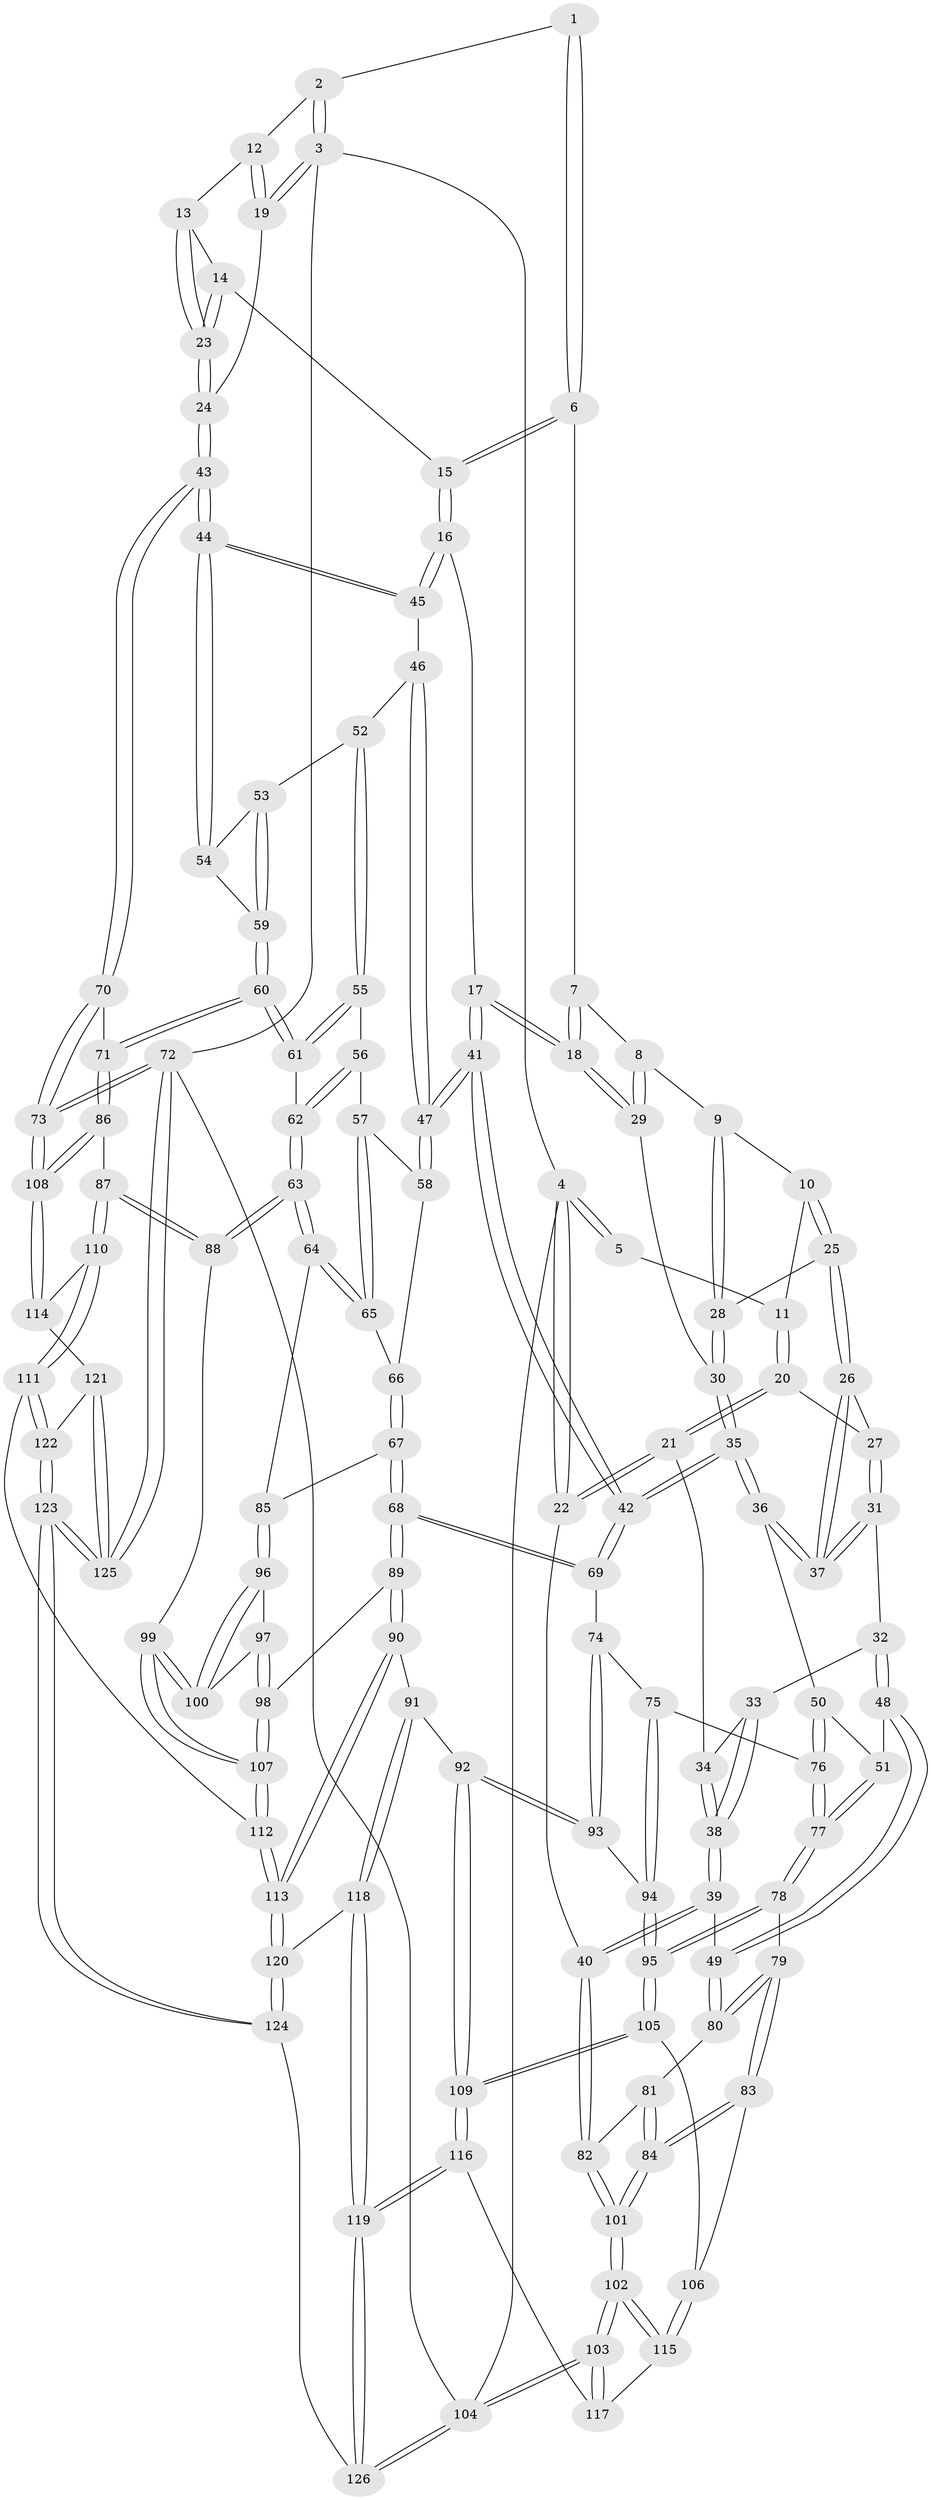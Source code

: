// coarse degree distribution, {3: 0.40540540540540543, 5: 0.1891891891891892, 2: 0.05405405405405406, 4: 0.24324324324324326, 7: 0.05405405405405406, 6: 0.02702702702702703, 8: 0.02702702702702703}
// Generated by graph-tools (version 1.1) at 2025/05/03/04/25 22:05:49]
// undirected, 126 vertices, 312 edges
graph export_dot {
graph [start="1"]
  node [color=gray90,style=filled];
  1 [pos="+0.6846046476957522+0"];
  2 [pos="+0.6889342856328092+0"];
  3 [pos="+1+0"];
  4 [pos="+0+0"];
  5 [pos="+0.28305246478756657+0"];
  6 [pos="+0.6538225640595233+0"];
  7 [pos="+0.5868239917250964+0"];
  8 [pos="+0.472050851779103+0.11117261272545031"];
  9 [pos="+0.4603426716106933+0.11064154776320799"];
  10 [pos="+0.3364495703081293+0.03942197157350669"];
  11 [pos="+0.28496978878648765+0"];
  12 [pos="+0.7958911732375672+0.028727808481434056"];
  13 [pos="+0.8083966028384567+0.08514766893464319"];
  14 [pos="+0.7605355792247007+0.2105798252998659"];
  15 [pos="+0.6901542981998525+0.25454097202027176"];
  16 [pos="+0.6807740821404973+0.26855529154795915"];
  17 [pos="+0.6089100018185697+0.253226901234136"];
  18 [pos="+0.5833068777947278+0.23403749267887353"];
  19 [pos="+1+0.17034242367750174"];
  20 [pos="+0.1530345067058225+0.1164590491700476"];
  21 [pos="+0.010085712180447402+0.14350227569962068"];
  22 [pos="+0+0"];
  23 [pos="+1+0.2024847641411176"];
  24 [pos="+1+0.21580858395498584"];
  25 [pos="+0.31398478253834533+0.19283759235302778"];
  26 [pos="+0.30318743733556164+0.20654608473466646"];
  27 [pos="+0.1566512294717699+0.12177435916446262"];
  28 [pos="+0.41116474660401353+0.20467080789739528"];
  29 [pos="+0.5718856196522598+0.2285977354520436"];
  30 [pos="+0.43508637370877845+0.25130882462850707"];
  31 [pos="+0.22120138653586072+0.3478801673910621"];
  32 [pos="+0.16476653776025818+0.34859280661724745"];
  33 [pos="+0.13548331558833013+0.3426361098657652"];
  34 [pos="+0.029846017448855736+0.17987976198427214"];
  35 [pos="+0.3461316186742274+0.41844574109047344"];
  36 [pos="+0.31186031410654796+0.4106161303779579"];
  37 [pos="+0.2583985978630037+0.3580594289849646"];
  38 [pos="+0+0.4052398840100161"];
  39 [pos="+0+0.41089173940636453"];
  40 [pos="+0+0.41054143819114436"];
  41 [pos="+0.40238426841185737+0.43448659281094903"];
  42 [pos="+0.3786315665462216+0.4376890323310133"];
  43 [pos="+1+0.32076057712694234"];
  44 [pos="+1+0.3494626338926184"];
  45 [pos="+0.6817116416842728+0.2712252691289662"];
  46 [pos="+0.6973115392453728+0.36365142770214437"];
  47 [pos="+0.43833852904594395+0.44332416875930253"];
  48 [pos="+0.09043396846749627+0.537605091453084"];
  49 [pos="+0.08215590302575228+0.5404539201114512"];
  50 [pos="+0.26691552381508127+0.47247192695614826"];
  51 [pos="+0.14039245347114784+0.5394236906393849"];
  52 [pos="+0.6979032287599777+0.3652730957841798"];
  53 [pos="+0.706741794659413+0.369423498677881"];
  54 [pos="+1+0.37582646381656537"];
  55 [pos="+0.6757726995473323+0.4321623855881167"];
  56 [pos="+0.6708076838258004+0.43922575925706686"];
  57 [pos="+0.6311326319040786+0.4731289257276787"];
  58 [pos="+0.4924999014255989+0.46920479528266934"];
  59 [pos="+0.8479588784094272+0.4968721973785827"];
  60 [pos="+0.8307045065207226+0.5748734607160213"];
  61 [pos="+0.7748510063550709+0.5629961375998439"];
  62 [pos="+0.6961349230473719+0.584152496772247"];
  63 [pos="+0.6581350076658581+0.6201955517229422"];
  64 [pos="+0.6062389361439082+0.5948958560919972"];
  65 [pos="+0.6019998847217347+0.5657639905489815"];
  66 [pos="+0.5333802381152329+0.5252847051839917"];
  67 [pos="+0.507858692855511+0.6061334710544279"];
  68 [pos="+0.45029368022142785+0.6273366343357776"];
  69 [pos="+0.3943512071615626+0.5203965059632997"];
  70 [pos="+1+0.5161485371869278"];
  71 [pos="+0.8534251301127629+0.6236708660453059"];
  72 [pos="+1+1"];
  73 [pos="+1+0.8950443702589037"];
  74 [pos="+0.33152001104609546+0.6055267370516888"];
  75 [pos="+0.26139693959443056+0.6172091312645077"];
  76 [pos="+0.24037851246396824+0.602228563689816"];
  77 [pos="+0.19202645056762507+0.6337979722849004"];
  78 [pos="+0.1791289055301303+0.657219749304152"];
  79 [pos="+0.10151635791016307+0.6376727014019883"];
  80 [pos="+0.0817398375937045+0.5412702080566619"];
  81 [pos="+0.07835442932122216+0.5432086447374449"];
  82 [pos="+0+0.5728988904372749"];
  83 [pos="+0.014666684373552978+0.7148017883961961"];
  84 [pos="+0+0.7149642434624679"];
  85 [pos="+0.6017644932838453+0.597395935337031"];
  86 [pos="+0.848898966892424+0.6537029028624192"];
  87 [pos="+0.8113839226758883+0.7034890678716806"];
  88 [pos="+0.6726380074713789+0.6581880945766375"];
  89 [pos="+0.4455490984300095+0.7017347861876688"];
  90 [pos="+0.44130015700381947+0.7074120982414343"];
  91 [pos="+0.3995476250977034+0.7379808548681166"];
  92 [pos="+0.3514187174754949+0.7303057392201462"];
  93 [pos="+0.3221256129544562+0.7056827170441851"];
  94 [pos="+0.30888647719272+0.7004707362775993"];
  95 [pos="+0.19071456472938678+0.7095659894684403"];
  96 [pos="+0.5804093762943162+0.641767565960938"];
  97 [pos="+0.5381715156455418+0.6902271486370524"];
  98 [pos="+0.4578146202269782+0.7025476813659833"];
  99 [pos="+0.6299136515937034+0.7375920860095716"];
  100 [pos="+0.6036184170351612+0.7189744419337565"];
  101 [pos="+0+0.7497931916787292"];
  102 [pos="+0+0.834152703021284"];
  103 [pos="+0+1"];
  104 [pos="+0+1"];
  105 [pos="+0.18854362867002408+0.714641703537976"];
  106 [pos="+0.1168260402028129+0.7680679209892396"];
  107 [pos="+0.6313844275222344+0.7954358349537458"];
  108 [pos="+1+0.8946684537766374"];
  109 [pos="+0.2551636194761689+0.8184082967559319"];
  110 [pos="+0.8007923958545425+0.7913056923973654"];
  111 [pos="+0.6655918615827331+0.8487315736722036"];
  112 [pos="+0.6449742525515226+0.847086983108614"];
  113 [pos="+0.5895289302319856+0.8864273028679"];
  114 [pos="+0.8686300324574658+0.8501121557106207"];
  115 [pos="+0.13158783909672644+0.8641523506503207"];
  116 [pos="+0.22416479394390856+0.9465640292369596"];
  117 [pos="+0.16554032268065108+0.9078293445742014"];
  118 [pos="+0.40106851947173844+0.7621210293856935"];
  119 [pos="+0.32338465867068256+1"];
  120 [pos="+0.5548747048557464+0.9284852100746082"];
  121 [pos="+0.8270966877820166+0.9491107825483193"];
  122 [pos="+0.737878110473604+0.9525089793815477"];
  123 [pos="+0.6744498144213112+1"];
  124 [pos="+0.427513615665625+1"];
  125 [pos="+1+1"];
  126 [pos="+0.3447083110874185+1"];
  1 -- 2;
  1 -- 6;
  1 -- 6;
  2 -- 3;
  2 -- 3;
  2 -- 12;
  3 -- 4;
  3 -- 19;
  3 -- 19;
  3 -- 72;
  4 -- 5;
  4 -- 5;
  4 -- 22;
  4 -- 22;
  4 -- 104;
  5 -- 11;
  6 -- 7;
  6 -- 15;
  6 -- 15;
  7 -- 8;
  7 -- 18;
  7 -- 18;
  8 -- 9;
  8 -- 29;
  8 -- 29;
  9 -- 10;
  9 -- 28;
  9 -- 28;
  10 -- 11;
  10 -- 25;
  10 -- 25;
  11 -- 20;
  11 -- 20;
  12 -- 13;
  12 -- 19;
  12 -- 19;
  13 -- 14;
  13 -- 23;
  13 -- 23;
  14 -- 15;
  14 -- 23;
  14 -- 23;
  15 -- 16;
  15 -- 16;
  16 -- 17;
  16 -- 45;
  16 -- 45;
  17 -- 18;
  17 -- 18;
  17 -- 41;
  17 -- 41;
  18 -- 29;
  18 -- 29;
  19 -- 24;
  20 -- 21;
  20 -- 21;
  20 -- 27;
  21 -- 22;
  21 -- 22;
  21 -- 34;
  22 -- 40;
  23 -- 24;
  23 -- 24;
  24 -- 43;
  24 -- 43;
  25 -- 26;
  25 -- 26;
  25 -- 28;
  26 -- 27;
  26 -- 37;
  26 -- 37;
  27 -- 31;
  27 -- 31;
  28 -- 30;
  28 -- 30;
  29 -- 30;
  30 -- 35;
  30 -- 35;
  31 -- 32;
  31 -- 37;
  31 -- 37;
  32 -- 33;
  32 -- 48;
  32 -- 48;
  33 -- 34;
  33 -- 38;
  33 -- 38;
  34 -- 38;
  34 -- 38;
  35 -- 36;
  35 -- 36;
  35 -- 42;
  35 -- 42;
  36 -- 37;
  36 -- 37;
  36 -- 50;
  38 -- 39;
  38 -- 39;
  39 -- 40;
  39 -- 40;
  39 -- 49;
  40 -- 82;
  40 -- 82;
  41 -- 42;
  41 -- 42;
  41 -- 47;
  41 -- 47;
  42 -- 69;
  42 -- 69;
  43 -- 44;
  43 -- 44;
  43 -- 70;
  43 -- 70;
  44 -- 45;
  44 -- 45;
  44 -- 54;
  44 -- 54;
  45 -- 46;
  46 -- 47;
  46 -- 47;
  46 -- 52;
  47 -- 58;
  47 -- 58;
  48 -- 49;
  48 -- 49;
  48 -- 51;
  49 -- 80;
  49 -- 80;
  50 -- 51;
  50 -- 76;
  50 -- 76;
  51 -- 77;
  51 -- 77;
  52 -- 53;
  52 -- 55;
  52 -- 55;
  53 -- 54;
  53 -- 59;
  53 -- 59;
  54 -- 59;
  55 -- 56;
  55 -- 61;
  55 -- 61;
  56 -- 57;
  56 -- 62;
  56 -- 62;
  57 -- 58;
  57 -- 65;
  57 -- 65;
  58 -- 66;
  59 -- 60;
  59 -- 60;
  60 -- 61;
  60 -- 61;
  60 -- 71;
  60 -- 71;
  61 -- 62;
  62 -- 63;
  62 -- 63;
  63 -- 64;
  63 -- 64;
  63 -- 88;
  63 -- 88;
  64 -- 65;
  64 -- 65;
  64 -- 85;
  65 -- 66;
  66 -- 67;
  66 -- 67;
  67 -- 68;
  67 -- 68;
  67 -- 85;
  68 -- 69;
  68 -- 69;
  68 -- 89;
  68 -- 89;
  69 -- 74;
  70 -- 71;
  70 -- 73;
  70 -- 73;
  71 -- 86;
  71 -- 86;
  72 -- 73;
  72 -- 73;
  72 -- 125;
  72 -- 125;
  72 -- 104;
  73 -- 108;
  73 -- 108;
  74 -- 75;
  74 -- 93;
  74 -- 93;
  75 -- 76;
  75 -- 94;
  75 -- 94;
  76 -- 77;
  76 -- 77;
  77 -- 78;
  77 -- 78;
  78 -- 79;
  78 -- 95;
  78 -- 95;
  79 -- 80;
  79 -- 80;
  79 -- 83;
  79 -- 83;
  80 -- 81;
  81 -- 82;
  81 -- 84;
  81 -- 84;
  82 -- 101;
  82 -- 101;
  83 -- 84;
  83 -- 84;
  83 -- 106;
  84 -- 101;
  84 -- 101;
  85 -- 96;
  85 -- 96;
  86 -- 87;
  86 -- 108;
  86 -- 108;
  87 -- 88;
  87 -- 88;
  87 -- 110;
  87 -- 110;
  88 -- 99;
  89 -- 90;
  89 -- 90;
  89 -- 98;
  90 -- 91;
  90 -- 113;
  90 -- 113;
  91 -- 92;
  91 -- 118;
  91 -- 118;
  92 -- 93;
  92 -- 93;
  92 -- 109;
  92 -- 109;
  93 -- 94;
  94 -- 95;
  94 -- 95;
  95 -- 105;
  95 -- 105;
  96 -- 97;
  96 -- 100;
  96 -- 100;
  97 -- 98;
  97 -- 98;
  97 -- 100;
  98 -- 107;
  98 -- 107;
  99 -- 100;
  99 -- 100;
  99 -- 107;
  99 -- 107;
  101 -- 102;
  101 -- 102;
  102 -- 103;
  102 -- 103;
  102 -- 115;
  102 -- 115;
  103 -- 104;
  103 -- 104;
  103 -- 117;
  103 -- 117;
  104 -- 126;
  104 -- 126;
  105 -- 106;
  105 -- 109;
  105 -- 109;
  106 -- 115;
  106 -- 115;
  107 -- 112;
  107 -- 112;
  108 -- 114;
  108 -- 114;
  109 -- 116;
  109 -- 116;
  110 -- 111;
  110 -- 111;
  110 -- 114;
  111 -- 112;
  111 -- 122;
  111 -- 122;
  112 -- 113;
  112 -- 113;
  113 -- 120;
  113 -- 120;
  114 -- 121;
  115 -- 117;
  116 -- 117;
  116 -- 119;
  116 -- 119;
  118 -- 119;
  118 -- 119;
  118 -- 120;
  119 -- 126;
  119 -- 126;
  120 -- 124;
  120 -- 124;
  121 -- 122;
  121 -- 125;
  121 -- 125;
  122 -- 123;
  122 -- 123;
  123 -- 124;
  123 -- 124;
  123 -- 125;
  123 -- 125;
  124 -- 126;
}
